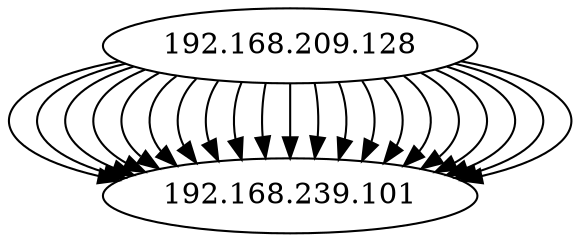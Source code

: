 digraph NWTraffic_update {
  "192.168.209.128" [degree=72, in_degree=0, out_degree=72, activity_score=1.00, total_connections=72];
  "192.168.239.101" [degree=72, in_degree=72, out_degree=0, activity_score=1.00, total_connections=72];
  "192.168.209.128" -> "192.168.239.101" [protocol_UNKNOWN=0.00,protocol_TCP=1.00,protocol_UDP=0.00,protocol_ICMP=0.00,timestamp_sin=-0.58,timestamp_cos=-0.82,src_port_type=1.00,dst_port_type=0.00,conn_state_successful=1.00,conn_state_rejected_reset=0.00,conn_state_partial=0.00,conn_state_suspicious=0.00,conn_state_other=0.00,local_orig=1.00,local_resp=1.00,history_length=1.00,orig_bytes=0.80,resp_bytes=0.95,orig_pkts=0.40,resp_pkts=0.44,orig_ip_bytes=0.81,resp_ip_bytes=0.96,service_HTTP=0.00,service_FTP=0.00,service_SSH=0.00,service_DNS=0.00,service_UNKNOWN=1.00  ];
  "192.168.209.128" [degree=72, in_degree=0, out_degree=72, activity_score=1.00, total_connections=72];
  "192.168.239.101" [degree=72, in_degree=72, out_degree=0, activity_score=1.00, total_connections=72];
  "192.168.209.128" -> "192.168.239.101" [protocol_UNKNOWN=0.00,protocol_TCP=1.00,protocol_UDP=0.00,protocol_ICMP=0.00,timestamp_sin=-0.58,timestamp_cos=-0.82,src_port_type=1.00,dst_port_type=0.00,conn_state_successful=1.00,conn_state_rejected_reset=0.00,conn_state_partial=0.00,conn_state_suspicious=0.00,conn_state_other=0.00,local_orig=1.00,local_resp=1.00,history_length=0.90,orig_bytes=0.80,resp_bytes=0.95,orig_pkts=0.40,resp_pkts=0.44,orig_ip_bytes=0.81,resp_ip_bytes=0.96,service_HTTP=0.00,service_FTP=0.00,service_SSH=0.00,service_DNS=0.00,service_UNKNOWN=1.00  ];
  "192.168.209.128" [degree=72, in_degree=0, out_degree=72, activity_score=1.00, total_connections=72];
  "192.168.239.101" [degree=72, in_degree=72, out_degree=0, activity_score=1.00, total_connections=72];
  "192.168.209.128" -> "192.168.239.101" [protocol_UNKNOWN=0.00,protocol_TCP=1.00,protocol_UDP=0.00,protocol_ICMP=0.00,timestamp_sin=-0.58,timestamp_cos=-0.82,src_port_type=1.00,dst_port_type=0.00,conn_state_successful=1.00,conn_state_rejected_reset=0.00,conn_state_partial=0.00,conn_state_suspicious=0.00,conn_state_other=0.00,local_orig=1.00,local_resp=1.00,history_length=1.00,orig_bytes=0.80,resp_bytes=0.95,orig_pkts=0.40,resp_pkts=0.44,orig_ip_bytes=0.81,resp_ip_bytes=0.96,service_HTTP=0.00,service_FTP=0.00,service_SSH=0.00,service_DNS=0.00,service_UNKNOWN=1.00  ];
  "192.168.209.128" [degree=72, in_degree=0, out_degree=72, activity_score=1.00, total_connections=72];
  "192.168.239.101" [degree=72, in_degree=72, out_degree=0, activity_score=1.00, total_connections=72];
  "192.168.209.128" -> "192.168.239.101" [protocol_UNKNOWN=0.00,protocol_TCP=1.00,protocol_UDP=0.00,protocol_ICMP=0.00,timestamp_sin=-0.58,timestamp_cos=-0.82,src_port_type=1.00,dst_port_type=0.00,conn_state_successful=1.00,conn_state_rejected_reset=0.00,conn_state_partial=0.00,conn_state_suspicious=0.00,conn_state_other=0.00,local_orig=1.00,local_resp=1.00,history_length=1.00,orig_bytes=0.80,resp_bytes=0.95,orig_pkts=0.40,resp_pkts=0.44,orig_ip_bytes=0.81,resp_ip_bytes=0.96,service_HTTP=0.00,service_FTP=0.00,service_SSH=0.00,service_DNS=0.00,service_UNKNOWN=1.00  ];
  "192.168.209.128" [degree=72, in_degree=0, out_degree=72, activity_score=1.00, total_connections=72];
  "192.168.239.101" [degree=72, in_degree=72, out_degree=0, activity_score=1.00, total_connections=72];
  "192.168.209.128" -> "192.168.239.101" [protocol_UNKNOWN=0.00,protocol_TCP=1.00,protocol_UDP=0.00,protocol_ICMP=0.00,timestamp_sin=-0.58,timestamp_cos=-0.82,src_port_type=1.00,dst_port_type=0.00,conn_state_successful=1.00,conn_state_rejected_reset=0.00,conn_state_partial=0.00,conn_state_suspicious=0.00,conn_state_other=0.00,local_orig=1.00,local_resp=1.00,history_length=0.90,orig_bytes=0.80,resp_bytes=0.95,orig_pkts=0.40,resp_pkts=0.44,orig_ip_bytes=0.81,resp_ip_bytes=0.96,service_HTTP=0.00,service_FTP=0.00,service_SSH=0.00,service_DNS=0.00,service_UNKNOWN=1.00  ];
  "192.168.209.128" [degree=72, in_degree=0, out_degree=72, activity_score=1.00, total_connections=72];
  "192.168.239.101" [degree=72, in_degree=72, out_degree=0, activity_score=1.00, total_connections=72];
  "192.168.209.128" -> "192.168.239.101" [protocol_UNKNOWN=0.00,protocol_TCP=1.00,protocol_UDP=0.00,protocol_ICMP=0.00,timestamp_sin=-0.58,timestamp_cos=-0.82,src_port_type=1.00,dst_port_type=0.00,conn_state_successful=1.00,conn_state_rejected_reset=0.00,conn_state_partial=0.00,conn_state_suspicious=0.00,conn_state_other=0.00,local_orig=1.00,local_resp=1.00,history_length=1.00,orig_bytes=0.80,resp_bytes=0.95,orig_pkts=0.40,resp_pkts=0.44,orig_ip_bytes=0.81,resp_ip_bytes=0.96,service_HTTP=0.00,service_FTP=0.00,service_SSH=0.00,service_DNS=0.00,service_UNKNOWN=1.00  ];
  "192.168.209.128" [degree=72, in_degree=0, out_degree=72, activity_score=1.00, total_connections=72];
  "192.168.239.101" [degree=72, in_degree=72, out_degree=0, activity_score=1.00, total_connections=72];
  "192.168.209.128" -> "192.168.239.101" [protocol_UNKNOWN=0.00,protocol_TCP=1.00,protocol_UDP=0.00,protocol_ICMP=0.00,timestamp_sin=-0.58,timestamp_cos=-0.82,src_port_type=1.00,dst_port_type=0.00,conn_state_successful=1.00,conn_state_rejected_reset=0.00,conn_state_partial=0.00,conn_state_suspicious=0.00,conn_state_other=0.00,local_orig=1.00,local_resp=1.00,history_length=0.90,orig_bytes=0.80,resp_bytes=0.95,orig_pkts=0.40,resp_pkts=0.44,orig_ip_bytes=0.81,resp_ip_bytes=0.96,service_HTTP=0.00,service_FTP=0.00,service_SSH=0.00,service_DNS=0.00,service_UNKNOWN=1.00  ];
  "192.168.209.128" [degree=72, in_degree=0, out_degree=72, activity_score=1.00, total_connections=72];
  "192.168.239.101" [degree=72, in_degree=72, out_degree=0, activity_score=1.00, total_connections=72];
  "192.168.209.128" -> "192.168.239.101" [protocol_UNKNOWN=0.00,protocol_TCP=1.00,protocol_UDP=0.00,protocol_ICMP=0.00,timestamp_sin=-0.58,timestamp_cos=-0.82,src_port_type=1.00,dst_port_type=0.00,conn_state_successful=1.00,conn_state_rejected_reset=0.00,conn_state_partial=0.00,conn_state_suspicious=0.00,conn_state_other=0.00,local_orig=1.00,local_resp=1.00,history_length=0.90,orig_bytes=0.80,resp_bytes=0.95,orig_pkts=0.40,resp_pkts=0.44,orig_ip_bytes=0.81,resp_ip_bytes=0.96,service_HTTP=0.00,service_FTP=0.00,service_SSH=0.00,service_DNS=0.00,service_UNKNOWN=1.00  ];
  "192.168.209.128" [degree=72, in_degree=0, out_degree=72, activity_score=1.00, total_connections=72];
  "192.168.239.101" [degree=72, in_degree=72, out_degree=0, activity_score=1.00, total_connections=72];
  "192.168.209.128" -> "192.168.239.101" [protocol_UNKNOWN=0.00,protocol_TCP=1.00,protocol_UDP=0.00,protocol_ICMP=0.00,timestamp_sin=-0.58,timestamp_cos=-0.82,src_port_type=0.50,dst_port_type=0.00,conn_state_successful=1.00,conn_state_rejected_reset=0.00,conn_state_partial=0.00,conn_state_suspicious=0.00,conn_state_other=0.00,local_orig=1.00,local_resp=1.00,history_length=0.90,orig_bytes=0.80,resp_bytes=0.95,orig_pkts=0.40,resp_pkts=0.44,orig_ip_bytes=0.81,resp_ip_bytes=0.96,service_HTTP=0.00,service_FTP=0.00,service_SSH=0.00,service_DNS=0.00,service_UNKNOWN=1.00  ];
  "192.168.209.128" [degree=72, in_degree=0, out_degree=72, activity_score=1.00, total_connections=72];
  "192.168.239.101" [degree=72, in_degree=72, out_degree=0, activity_score=1.00, total_connections=72];
  "192.168.209.128" -> "192.168.239.101" [protocol_UNKNOWN=0.00,protocol_TCP=1.00,protocol_UDP=0.00,protocol_ICMP=0.00,timestamp_sin=-0.58,timestamp_cos=-0.82,src_port_type=0.50,dst_port_type=0.00,conn_state_successful=1.00,conn_state_rejected_reset=0.00,conn_state_partial=0.00,conn_state_suspicious=0.00,conn_state_other=0.00,local_orig=1.00,local_resp=1.00,history_length=1.00,orig_bytes=0.80,resp_bytes=0.95,orig_pkts=0.40,resp_pkts=0.44,orig_ip_bytes=0.81,resp_ip_bytes=0.96,service_HTTP=0.00,service_FTP=0.00,service_SSH=0.00,service_DNS=0.00,service_UNKNOWN=1.00  ];
  "192.168.209.128" [degree=72, in_degree=0, out_degree=72, activity_score=1.00, total_connections=72];
  "192.168.239.101" [degree=72, in_degree=72, out_degree=0, activity_score=1.00, total_connections=72];
  "192.168.209.128" -> "192.168.239.101" [protocol_UNKNOWN=0.00,protocol_TCP=1.00,protocol_UDP=0.00,protocol_ICMP=0.00,timestamp_sin=-0.58,timestamp_cos=-0.82,src_port_type=1.00,dst_port_type=0.00,conn_state_successful=1.00,conn_state_rejected_reset=0.00,conn_state_partial=0.00,conn_state_suspicious=0.00,conn_state_other=0.00,local_orig=1.00,local_resp=1.00,history_length=1.00,orig_bytes=0.80,resp_bytes=0.95,orig_pkts=0.40,resp_pkts=0.44,orig_ip_bytes=0.81,resp_ip_bytes=0.96,service_HTTP=0.00,service_FTP=0.00,service_SSH=0.00,service_DNS=0.00,service_UNKNOWN=1.00  ];
  "192.168.209.128" [degree=72, in_degree=0, out_degree=72, activity_score=1.00, total_connections=72];
  "192.168.239.101" [degree=72, in_degree=72, out_degree=0, activity_score=1.00, total_connections=72];
  "192.168.209.128" -> "192.168.239.101" [protocol_UNKNOWN=0.00,protocol_TCP=1.00,protocol_UDP=0.00,protocol_ICMP=0.00,timestamp_sin=-0.58,timestamp_cos=-0.82,src_port_type=0.50,dst_port_type=0.00,conn_state_successful=1.00,conn_state_rejected_reset=0.00,conn_state_partial=0.00,conn_state_suspicious=0.00,conn_state_other=0.00,local_orig=1.00,local_resp=1.00,history_length=0.90,orig_bytes=0.80,resp_bytes=0.95,orig_pkts=0.40,resp_pkts=0.44,orig_ip_bytes=0.81,resp_ip_bytes=0.96,service_HTTP=0.00,service_FTP=0.00,service_SSH=0.00,service_DNS=0.00,service_UNKNOWN=1.00  ];
  "192.168.209.128" [degree=72, in_degree=0, out_degree=72, activity_score=1.00, total_connections=72];
  "192.168.239.101" [degree=72, in_degree=72, out_degree=0, activity_score=1.00, total_connections=72];
  "192.168.209.128" -> "192.168.239.101" [protocol_UNKNOWN=0.00,protocol_TCP=1.00,protocol_UDP=0.00,protocol_ICMP=0.00,timestamp_sin=-0.58,timestamp_cos=-0.82,src_port_type=0.50,dst_port_type=0.00,conn_state_successful=1.00,conn_state_rejected_reset=0.00,conn_state_partial=0.00,conn_state_suspicious=0.00,conn_state_other=0.00,local_orig=1.00,local_resp=1.00,history_length=0.90,orig_bytes=0.80,resp_bytes=0.95,orig_pkts=0.40,resp_pkts=0.44,orig_ip_bytes=0.81,resp_ip_bytes=0.96,service_HTTP=0.00,service_FTP=0.00,service_SSH=0.00,service_DNS=0.00,service_UNKNOWN=1.00  ];
  "192.168.209.128" [degree=72, in_degree=0, out_degree=72, activity_score=1.00, total_connections=72];
  "192.168.239.101" [degree=72, in_degree=72, out_degree=0, activity_score=1.00, total_connections=72];
  "192.168.209.128" -> "192.168.239.101" [protocol_UNKNOWN=0.00,protocol_TCP=1.00,protocol_UDP=0.00,protocol_ICMP=0.00,timestamp_sin=-0.58,timestamp_cos=-0.82,src_port_type=0.50,dst_port_type=0.00,conn_state_successful=1.00,conn_state_rejected_reset=0.00,conn_state_partial=0.00,conn_state_suspicious=0.00,conn_state_other=0.00,local_orig=1.00,local_resp=1.00,history_length=1.00,orig_bytes=0.80,resp_bytes=0.95,orig_pkts=0.40,resp_pkts=0.44,orig_ip_bytes=0.81,resp_ip_bytes=0.96,service_HTTP=0.00,service_FTP=0.00,service_SSH=0.00,service_DNS=0.00,service_UNKNOWN=1.00  ];
  "192.168.209.128" [degree=72, in_degree=0, out_degree=72, activity_score=1.00, total_connections=72];
  "192.168.239.101" [degree=72, in_degree=72, out_degree=0, activity_score=1.00, total_connections=72];
  "192.168.209.128" -> "192.168.239.101" [protocol_UNKNOWN=0.00,protocol_TCP=1.00,protocol_UDP=0.00,protocol_ICMP=0.00,timestamp_sin=-0.58,timestamp_cos=-0.82,src_port_type=0.50,dst_port_type=0.00,conn_state_successful=1.00,conn_state_rejected_reset=0.00,conn_state_partial=0.00,conn_state_suspicious=0.00,conn_state_other=0.00,local_orig=1.00,local_resp=1.00,history_length=1.00,orig_bytes=0.80,resp_bytes=0.95,orig_pkts=0.40,resp_pkts=0.44,orig_ip_bytes=0.82,resp_ip_bytes=0.96,service_HTTP=0.00,service_FTP=0.00,service_SSH=0.00,service_DNS=0.00,service_UNKNOWN=1.00  ];
  "192.168.209.128" [degree=72, in_degree=0, out_degree=72, activity_score=1.00, total_connections=72];
  "192.168.239.101" [degree=72, in_degree=72, out_degree=0, activity_score=1.00, total_connections=72];
  "192.168.209.128" -> "192.168.239.101" [protocol_UNKNOWN=0.00,protocol_TCP=1.00,protocol_UDP=0.00,protocol_ICMP=0.00,timestamp_sin=-0.58,timestamp_cos=-0.82,src_port_type=0.50,dst_port_type=0.00,conn_state_successful=1.00,conn_state_rejected_reset=0.00,conn_state_partial=0.00,conn_state_suspicious=0.00,conn_state_other=0.00,local_orig=1.00,local_resp=1.00,history_length=0.90,orig_bytes=0.80,resp_bytes=0.95,orig_pkts=0.40,resp_pkts=0.44,orig_ip_bytes=0.82,resp_ip_bytes=0.96,service_HTTP=0.00,service_FTP=0.00,service_SSH=0.00,service_DNS=0.00,service_UNKNOWN=1.00  ];
  "192.168.209.128" [degree=72, in_degree=0, out_degree=72, activity_score=1.00, total_connections=72];
  "192.168.239.101" [degree=72, in_degree=72, out_degree=0, activity_score=1.00, total_connections=72];
  "192.168.209.128" -> "192.168.239.101" [protocol_UNKNOWN=0.00,protocol_TCP=1.00,protocol_UDP=0.00,protocol_ICMP=0.00,timestamp_sin=-0.58,timestamp_cos=-0.82,src_port_type=0.50,dst_port_type=0.00,conn_state_successful=1.00,conn_state_rejected_reset=0.00,conn_state_partial=0.00,conn_state_suspicious=0.00,conn_state_other=0.00,local_orig=1.00,local_resp=1.00,history_length=1.20,orig_bytes=0.80,resp_bytes=0.95,orig_pkts=0.40,resp_pkts=0.44,orig_ip_bytes=0.82,resp_ip_bytes=0.96,service_HTTP=0.00,service_FTP=0.00,service_SSH=0.00,service_DNS=0.00,service_UNKNOWN=1.00  ];
  "192.168.209.128" [degree=72, in_degree=0, out_degree=72, activity_score=1.00, total_connections=72];
  "192.168.239.101" [degree=72, in_degree=72, out_degree=0, activity_score=1.00, total_connections=72];
  "192.168.209.128" -> "192.168.239.101" [protocol_UNKNOWN=0.00,protocol_TCP=1.00,protocol_UDP=0.00,protocol_ICMP=0.00,timestamp_sin=-0.58,timestamp_cos=-0.82,src_port_type=0.50,dst_port_type=0.00,conn_state_successful=1.00,conn_state_rejected_reset=0.00,conn_state_partial=0.00,conn_state_suspicious=0.00,conn_state_other=0.00,local_orig=1.00,local_resp=1.00,history_length=0.90,orig_bytes=0.80,resp_bytes=0.95,orig_pkts=0.40,resp_pkts=0.44,orig_ip_bytes=0.82,resp_ip_bytes=0.96,service_HTTP=0.00,service_FTP=0.00,service_SSH=0.00,service_DNS=0.00,service_UNKNOWN=1.00  ];
  "192.168.209.128" [degree=72, in_degree=0, out_degree=72, activity_score=1.00, total_connections=72];
  "192.168.239.101" [degree=72, in_degree=72, out_degree=0, activity_score=1.00, total_connections=72];
  "192.168.209.128" -> "192.168.239.101" [protocol_UNKNOWN=0.00,protocol_TCP=1.00,protocol_UDP=0.00,protocol_ICMP=0.00,timestamp_sin=-0.58,timestamp_cos=-0.82,src_port_type=0.50,dst_port_type=0.00,conn_state_successful=1.00,conn_state_rejected_reset=0.00,conn_state_partial=0.00,conn_state_suspicious=0.00,conn_state_other=0.00,local_orig=1.00,local_resp=1.00,history_length=1.00,orig_bytes=0.80,resp_bytes=0.95,orig_pkts=0.40,resp_pkts=0.44,orig_ip_bytes=0.81,resp_ip_bytes=0.96,service_HTTP=0.00,service_FTP=0.00,service_SSH=0.00,service_DNS=0.00,service_UNKNOWN=1.00  ];
  "192.168.209.128" [degree=72, in_degree=0, out_degree=72, activity_score=1.00, total_connections=72];
  "192.168.239.101" [degree=72, in_degree=72, out_degree=0, activity_score=1.00, total_connections=72];
  "192.168.209.128" -> "192.168.239.101" [protocol_UNKNOWN=0.00,protocol_TCP=1.00,protocol_UDP=0.00,protocol_ICMP=0.00,timestamp_sin=-0.58,timestamp_cos=-0.82,src_port_type=0.50,dst_port_type=0.00,conn_state_successful=1.00,conn_state_rejected_reset=0.00,conn_state_partial=0.00,conn_state_suspicious=0.00,conn_state_other=0.00,local_orig=1.00,local_resp=1.00,history_length=1.10,orig_bytes=0.80,resp_bytes=0.95,orig_pkts=0.40,resp_pkts=0.44,orig_ip_bytes=0.82,resp_ip_bytes=0.96,service_HTTP=0.00,service_FTP=0.00,service_SSH=0.00,service_DNS=0.00,service_UNKNOWN=1.00  ];
  "192.168.209.128" [degree=72, in_degree=0, out_degree=72, activity_score=1.00, total_connections=72];
  "192.168.239.101" [degree=72, in_degree=72, out_degree=0, activity_score=1.00, total_connections=72];
  "192.168.209.128" -> "192.168.239.101" [protocol_UNKNOWN=0.00,protocol_TCP=1.00,protocol_UDP=0.00,protocol_ICMP=0.00,timestamp_sin=-0.58,timestamp_cos=-0.82,src_port_type=0.50,dst_port_type=0.00,conn_state_successful=1.00,conn_state_rejected_reset=0.00,conn_state_partial=0.00,conn_state_suspicious=0.00,conn_state_other=0.00,local_orig=1.00,local_resp=1.00,history_length=1.20,orig_bytes=0.80,resp_bytes=0.95,orig_pkts=0.40,resp_pkts=0.44,orig_ip_bytes=0.82,resp_ip_bytes=0.96,service_HTTP=0.00,service_FTP=0.00,service_SSH=0.00,service_DNS=0.00,service_UNKNOWN=1.00  ];
}
